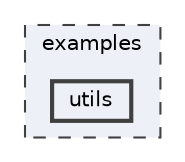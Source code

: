 digraph "/Users/yjack/GitHub/SimEvo/examples/utils"
{
 // LATEX_PDF_SIZE
  bgcolor="transparent";
  edge [fontname=Helvetica,fontsize=10,labelfontname=Helvetica,labelfontsize=10];
  node [fontname=Helvetica,fontsize=10,shape=box,height=0.2,width=0.4];
  compound=true
  subgraph clusterdir_d28a4824dc47e487b107a5db32ef43c4 {
    graph [ bgcolor="#edf0f7", pencolor="grey25", label="examples", fontname=Helvetica,fontsize=10 style="filled,dashed", URL="dir_d28a4824dc47e487b107a5db32ef43c4.html",tooltip=""]
  dir_f9683086abd3c9c99773f5aa0959c503 [label="utils", fillcolor="#edf0f7", color="grey25", style="filled,bold", URL="dir_f9683086abd3c9c99773f5aa0959c503.html",tooltip=""];
  }
}
